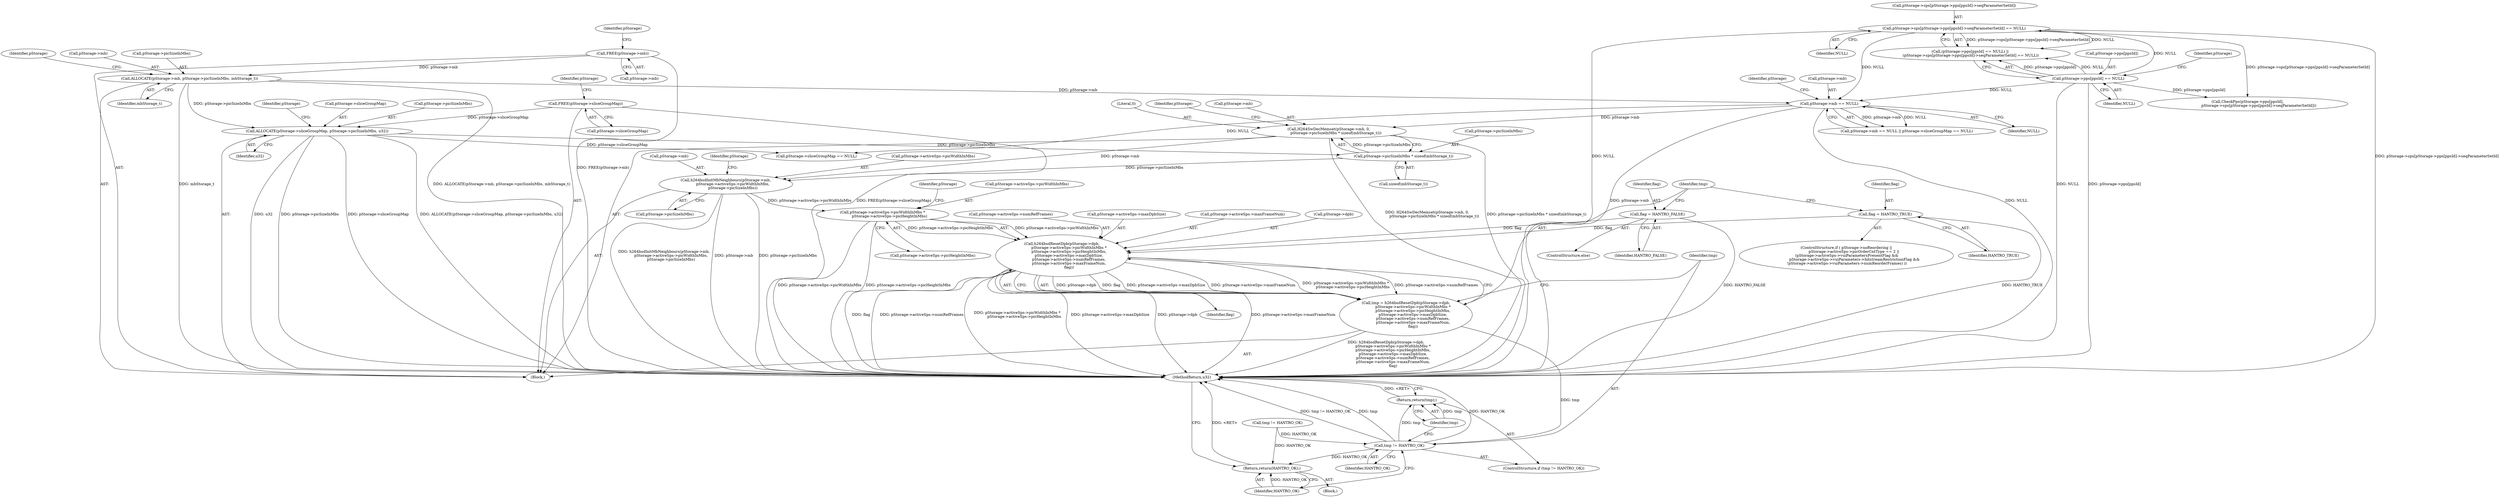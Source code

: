 digraph "0_Android_60547808ca4e9cfac50028c00c58a6ceb2319301@pointer" {
"1000370" [label="(Call,h264bsdResetDpb(pStorage->dpb,\n            pStorage->activeSps->picWidthInMbs *\n            pStorage->activeSps->picHeightInMbs,\n            pStorage->activeSps->maxDpbSize,\n            pStorage->activeSps->numRefFrames,\n            pStorage->activeSps->maxFrameNum,\n            flag))"];
"1000374" [label="(Call,pStorage->activeSps->picWidthInMbs *\n            pStorage->activeSps->picHeightInMbs)"];
"1000314" [label="(Call,h264bsdInitMbNeighbours(pStorage->mb,\n            pStorage->activeSps->picWidthInMbs,\n            pStorage->picSizeInMbs))"];
"1000303" [label="(Call,H264SwDecMemset(pStorage->mb, 0,\n            pStorage->picSizeInMbs * sizeof(mbStorage_t)))"];
"1000291" [label="(Call,pStorage->mb == NULL)"];
"1000273" [label="(Call,ALLOCATE(pStorage->mb, pStorage->picSizeInMbs, mbStorage_t))"];
"1000265" [label="(Call,FREE(pStorage->mb))"];
"1000130" [label="(Call,pStorage->sps[pStorage->pps[ppsId]->seqParameterSetId] == NULL)"];
"1000123" [label="(Call,pStorage->pps[ppsId] == NULL)"];
"1000308" [label="(Call,pStorage->picSizeInMbs * sizeof(mbStorage_t))"];
"1000281" [label="(Call,ALLOCATE(pStorage->sliceGroupMap, pStorage->picSizeInMbs, u32))"];
"1000269" [label="(Call,FREE(pStorage->sliceGroupMap))"];
"1000365" [label="(Call,flag = HANTRO_FALSE)"];
"1000361" [label="(Call,flag = HANTRO_TRUE)"];
"1000368" [label="(Call,tmp = h264bsdResetDpb(pStorage->dpb,\n            pStorage->activeSps->picWidthInMbs *\n            pStorage->activeSps->picHeightInMbs,\n            pStorage->activeSps->maxDpbSize,\n            pStorage->activeSps->numRefFrames,\n            pStorage->activeSps->maxFrameNum,\n            flag))"];
"1000402" [label="(Call,tmp != HANTRO_OK)"];
"1000405" [label="(Return,return(tmp);)"];
"1000531" [label="(Return,return(HANTRO_OK);)"];
"1000365" [label="(Call,flag = HANTRO_FALSE)"];
"1000369" [label="(Identifier,tmp)"];
"1000281" [label="(Call,ALLOCATE(pStorage->sliceGroupMap, pStorage->picSizeInMbs, u32))"];
"1000404" [label="(Identifier,HANTRO_OK)"];
"1000531" [label="(Return,return(HANTRO_OK);)"];
"1000259" [label="(Block,)"];
"1000296" [label="(Call,pStorage->sliceGroupMap == NULL)"];
"1000362" [label="(Identifier,flag)"];
"1000142" [label="(Identifier,NULL)"];
"1000283" [label="(Identifier,pStorage)"];
"1000282" [label="(Call,pStorage->sliceGroupMap)"];
"1000363" [label="(Identifier,HANTRO_TRUE)"];
"1000323" [label="(Call,pStorage->picSizeInMbs)"];
"1000314" [label="(Call,h264bsdInitMbNeighbours(pStorage->mb,\n            pStorage->activeSps->picWidthInMbs,\n            pStorage->picSizeInMbs))"];
"1000315" [label="(Call,pStorage->mb)"];
"1000316" [label="(Identifier,pStorage)"];
"1000387" [label="(Identifier,pStorage)"];
"1000273" [label="(Call,ALLOCATE(pStorage->mb, pStorage->picSizeInMbs, mbStorage_t))"];
"1000123" [label="(Call,pStorage->pps[ppsId] == NULL)"];
"1000265" [label="(Call,FREE(pStorage->mb))"];
"1000405" [label="(Return,return(tmp);)"];
"1000375" [label="(Call,pStorage->activeSps->picWidthInMbs)"];
"1000312" [label="(Call,sizeof(mbStorage_t))"];
"1000129" [label="(Identifier,NULL)"];
"1000395" [label="(Call,pStorage->activeSps->maxFrameNum)"];
"1000266" [label="(Call,pStorage->mb)"];
"1000374" [label="(Call,pStorage->activeSps->picWidthInMbs *\n            pStorage->activeSps->picHeightInMbs)"];
"1000270" [label="(Call,pStorage->sliceGroupMap)"];
"1000308" [label="(Call,pStorage->picSizeInMbs * sizeof(mbStorage_t))"];
"1000124" [label="(Call,pStorage->pps[ppsId])"];
"1000370" [label="(Call,h264bsdResetDpb(pStorage->dpb,\n            pStorage->activeSps->picWidthInMbs *\n            pStorage->activeSps->picHeightInMbs,\n            pStorage->activeSps->maxDpbSize,\n            pStorage->activeSps->numRefFrames,\n            pStorage->activeSps->maxFrameNum,\n            flag))"];
"1000275" [label="(Identifier,pStorage)"];
"1000406" [label="(Identifier,tmp)"];
"1000280" [label="(Identifier,mbStorage_t)"];
"1000131" [label="(Call,pStorage->sps[pStorage->pps[ppsId]->seqParameterSetId])"];
"1000290" [label="(Call,pStorage->mb == NULL || pStorage->sliceGroupMap == NULL)"];
"1000112" [label="(Block,)"];
"1000133" [label="(Identifier,pStorage)"];
"1000274" [label="(Call,pStorage->mb)"];
"1000309" [label="(Call,pStorage->picSizeInMbs)"];
"1000366" [label="(Identifier,flag)"];
"1000401" [label="(ControlStructure,if (tmp != HANTRO_OK))"];
"1000298" [label="(Identifier,pStorage)"];
"1000371" [label="(Call,pStorage->dpb)"];
"1000367" [label="(Identifier,HANTRO_FALSE)"];
"1000122" [label="(Call,(pStorage->pps[ppsId] == NULL) ||\n (pStorage->sps[pStorage->pps[ppsId]->seqParameterSetId] == NULL))"];
"1000364" [label="(ControlStructure,else)"];
"1000271" [label="(Identifier,pStorage)"];
"1000326" [label="(ControlStructure,if ( pStorage->noReordering ||\n             pStorage->activeSps->picOrderCntType == 2 ||\n (pStorage->activeSps->vuiParametersPresentFlag &&\n              pStorage->activeSps->vuiParameters->bitstreamRestrictionFlag &&\n !pStorage->activeSps->vuiParameters->numReorderFrames) ))"];
"1000532" [label="(Identifier,HANTRO_OK)"];
"1000292" [label="(Call,pStorage->mb)"];
"1000303" [label="(Call,H264SwDecMemset(pStorage->mb, 0,\n            pStorage->picSizeInMbs * sizeof(mbStorage_t)))"];
"1000304" [label="(Call,pStorage->mb)"];
"1000329" [label="(Identifier,pStorage)"];
"1000318" [label="(Call,pStorage->activeSps->picWidthInMbs)"];
"1000307" [label="(Literal,0)"];
"1000295" [label="(Identifier,NULL)"];
"1000285" [label="(Call,pStorage->picSizeInMbs)"];
"1000148" [label="(Call,CheckPps(pStorage->pps[ppsId],\n                   pStorage->sps[pStorage->pps[ppsId]->seqParameterSetId]))"];
"1000390" [label="(Call,pStorage->activeSps->numRefFrames)"];
"1000288" [label="(Identifier,u32)"];
"1000269" [label="(Call,FREE(pStorage->sliceGroupMap))"];
"1000403" [label="(Identifier,tmp)"];
"1000380" [label="(Call,pStorage->activeSps->picHeightInMbs)"];
"1000130" [label="(Call,pStorage->sps[pStorage->pps[ppsId]->seqParameterSetId] == NULL)"];
"1000277" [label="(Call,pStorage->picSizeInMbs)"];
"1000166" [label="(Call,tmp != HANTRO_OK)"];
"1000402" [label="(Call,tmp != HANTRO_OK)"];
"1000361" [label="(Call,flag = HANTRO_TRUE)"];
"1000291" [label="(Call,pStorage->mb == NULL)"];
"1000385" [label="(Call,pStorage->activeSps->maxDpbSize)"];
"1000533" [label="(MethodReturn,u32)"];
"1000368" [label="(Call,tmp = h264bsdResetDpb(pStorage->dpb,\n            pStorage->activeSps->picWidthInMbs *\n            pStorage->activeSps->picHeightInMbs,\n            pStorage->activeSps->maxDpbSize,\n            pStorage->activeSps->numRefFrames,\n            pStorage->activeSps->maxFrameNum,\n            flag))"];
"1000293" [label="(Identifier,pStorage)"];
"1000400" [label="(Identifier,flag)"];
"1000370" -> "1000368"  [label="AST: "];
"1000370" -> "1000400"  [label="CFG: "];
"1000371" -> "1000370"  [label="AST: "];
"1000374" -> "1000370"  [label="AST: "];
"1000385" -> "1000370"  [label="AST: "];
"1000390" -> "1000370"  [label="AST: "];
"1000395" -> "1000370"  [label="AST: "];
"1000400" -> "1000370"  [label="AST: "];
"1000368" -> "1000370"  [label="CFG: "];
"1000370" -> "1000533"  [label="DDG: flag"];
"1000370" -> "1000533"  [label="DDG: pStorage->activeSps->numRefFrames"];
"1000370" -> "1000533"  [label="DDG: pStorage->activeSps->picWidthInMbs *\n            pStorage->activeSps->picHeightInMbs"];
"1000370" -> "1000533"  [label="DDG: pStorage->activeSps->maxDpbSize"];
"1000370" -> "1000533"  [label="DDG: pStorage->dpb"];
"1000370" -> "1000533"  [label="DDG: pStorage->activeSps->maxFrameNum"];
"1000370" -> "1000368"  [label="DDG: pStorage->dpb"];
"1000370" -> "1000368"  [label="DDG: flag"];
"1000370" -> "1000368"  [label="DDG: pStorage->activeSps->maxDpbSize"];
"1000370" -> "1000368"  [label="DDG: pStorage->activeSps->maxFrameNum"];
"1000370" -> "1000368"  [label="DDG: pStorage->activeSps->picWidthInMbs *\n            pStorage->activeSps->picHeightInMbs"];
"1000370" -> "1000368"  [label="DDG: pStorage->activeSps->numRefFrames"];
"1000374" -> "1000370"  [label="DDG: pStorage->activeSps->picWidthInMbs"];
"1000374" -> "1000370"  [label="DDG: pStorage->activeSps->picHeightInMbs"];
"1000365" -> "1000370"  [label="DDG: flag"];
"1000361" -> "1000370"  [label="DDG: flag"];
"1000374" -> "1000380"  [label="CFG: "];
"1000375" -> "1000374"  [label="AST: "];
"1000380" -> "1000374"  [label="AST: "];
"1000387" -> "1000374"  [label="CFG: "];
"1000374" -> "1000533"  [label="DDG: pStorage->activeSps->picWidthInMbs"];
"1000374" -> "1000533"  [label="DDG: pStorage->activeSps->picHeightInMbs"];
"1000314" -> "1000374"  [label="DDG: pStorage->activeSps->picWidthInMbs"];
"1000314" -> "1000259"  [label="AST: "];
"1000314" -> "1000323"  [label="CFG: "];
"1000315" -> "1000314"  [label="AST: "];
"1000318" -> "1000314"  [label="AST: "];
"1000323" -> "1000314"  [label="AST: "];
"1000329" -> "1000314"  [label="CFG: "];
"1000314" -> "1000533"  [label="DDG: pStorage->mb"];
"1000314" -> "1000533"  [label="DDG: pStorage->picSizeInMbs"];
"1000314" -> "1000533"  [label="DDG: h264bsdInitMbNeighbours(pStorage->mb,\n            pStorage->activeSps->picWidthInMbs,\n            pStorage->picSizeInMbs)"];
"1000303" -> "1000314"  [label="DDG: pStorage->mb"];
"1000308" -> "1000314"  [label="DDG: pStorage->picSizeInMbs"];
"1000303" -> "1000259"  [label="AST: "];
"1000303" -> "1000308"  [label="CFG: "];
"1000304" -> "1000303"  [label="AST: "];
"1000307" -> "1000303"  [label="AST: "];
"1000308" -> "1000303"  [label="AST: "];
"1000316" -> "1000303"  [label="CFG: "];
"1000303" -> "1000533"  [label="DDG: H264SwDecMemset(pStorage->mb, 0,\n            pStorage->picSizeInMbs * sizeof(mbStorage_t))"];
"1000303" -> "1000533"  [label="DDG: pStorage->picSizeInMbs * sizeof(mbStorage_t)"];
"1000291" -> "1000303"  [label="DDG: pStorage->mb"];
"1000308" -> "1000303"  [label="DDG: pStorage->picSizeInMbs"];
"1000291" -> "1000290"  [label="AST: "];
"1000291" -> "1000295"  [label="CFG: "];
"1000292" -> "1000291"  [label="AST: "];
"1000295" -> "1000291"  [label="AST: "];
"1000298" -> "1000291"  [label="CFG: "];
"1000290" -> "1000291"  [label="CFG: "];
"1000291" -> "1000533"  [label="DDG: pStorage->mb"];
"1000291" -> "1000533"  [label="DDG: NULL"];
"1000291" -> "1000290"  [label="DDG: pStorage->mb"];
"1000291" -> "1000290"  [label="DDG: NULL"];
"1000273" -> "1000291"  [label="DDG: pStorage->mb"];
"1000130" -> "1000291"  [label="DDG: NULL"];
"1000123" -> "1000291"  [label="DDG: NULL"];
"1000291" -> "1000296"  [label="DDG: NULL"];
"1000273" -> "1000259"  [label="AST: "];
"1000273" -> "1000280"  [label="CFG: "];
"1000274" -> "1000273"  [label="AST: "];
"1000277" -> "1000273"  [label="AST: "];
"1000280" -> "1000273"  [label="AST: "];
"1000283" -> "1000273"  [label="CFG: "];
"1000273" -> "1000533"  [label="DDG: mbStorage_t"];
"1000273" -> "1000533"  [label="DDG: ALLOCATE(pStorage->mb, pStorage->picSizeInMbs, mbStorage_t)"];
"1000265" -> "1000273"  [label="DDG: pStorage->mb"];
"1000273" -> "1000281"  [label="DDG: pStorage->picSizeInMbs"];
"1000265" -> "1000259"  [label="AST: "];
"1000265" -> "1000266"  [label="CFG: "];
"1000266" -> "1000265"  [label="AST: "];
"1000271" -> "1000265"  [label="CFG: "];
"1000265" -> "1000533"  [label="DDG: FREE(pStorage->mb)"];
"1000130" -> "1000122"  [label="AST: "];
"1000130" -> "1000142"  [label="CFG: "];
"1000131" -> "1000130"  [label="AST: "];
"1000142" -> "1000130"  [label="AST: "];
"1000122" -> "1000130"  [label="CFG: "];
"1000130" -> "1000533"  [label="DDG: NULL"];
"1000130" -> "1000533"  [label="DDG: pStorage->sps[pStorage->pps[ppsId]->seqParameterSetId]"];
"1000130" -> "1000122"  [label="DDG: pStorage->sps[pStorage->pps[ppsId]->seqParameterSetId]"];
"1000130" -> "1000122"  [label="DDG: NULL"];
"1000123" -> "1000130"  [label="DDG: NULL"];
"1000130" -> "1000148"  [label="DDG: pStorage->sps[pStorage->pps[ppsId]->seqParameterSetId]"];
"1000123" -> "1000122"  [label="AST: "];
"1000123" -> "1000129"  [label="CFG: "];
"1000124" -> "1000123"  [label="AST: "];
"1000129" -> "1000123"  [label="AST: "];
"1000133" -> "1000123"  [label="CFG: "];
"1000122" -> "1000123"  [label="CFG: "];
"1000123" -> "1000533"  [label="DDG: NULL"];
"1000123" -> "1000533"  [label="DDG: pStorage->pps[ppsId]"];
"1000123" -> "1000122"  [label="DDG: pStorage->pps[ppsId]"];
"1000123" -> "1000122"  [label="DDG: NULL"];
"1000123" -> "1000148"  [label="DDG: pStorage->pps[ppsId]"];
"1000308" -> "1000312"  [label="CFG: "];
"1000309" -> "1000308"  [label="AST: "];
"1000312" -> "1000308"  [label="AST: "];
"1000281" -> "1000308"  [label="DDG: pStorage->picSizeInMbs"];
"1000281" -> "1000259"  [label="AST: "];
"1000281" -> "1000288"  [label="CFG: "];
"1000282" -> "1000281"  [label="AST: "];
"1000285" -> "1000281"  [label="AST: "];
"1000288" -> "1000281"  [label="AST: "];
"1000293" -> "1000281"  [label="CFG: "];
"1000281" -> "1000533"  [label="DDG: pStorage->picSizeInMbs"];
"1000281" -> "1000533"  [label="DDG: pStorage->sliceGroupMap"];
"1000281" -> "1000533"  [label="DDG: ALLOCATE(pStorage->sliceGroupMap, pStorage->picSizeInMbs, u32)"];
"1000281" -> "1000533"  [label="DDG: u32"];
"1000269" -> "1000281"  [label="DDG: pStorage->sliceGroupMap"];
"1000281" -> "1000296"  [label="DDG: pStorage->sliceGroupMap"];
"1000269" -> "1000259"  [label="AST: "];
"1000269" -> "1000270"  [label="CFG: "];
"1000270" -> "1000269"  [label="AST: "];
"1000275" -> "1000269"  [label="CFG: "];
"1000269" -> "1000533"  [label="DDG: FREE(pStorage->sliceGroupMap)"];
"1000365" -> "1000364"  [label="AST: "];
"1000365" -> "1000367"  [label="CFG: "];
"1000366" -> "1000365"  [label="AST: "];
"1000367" -> "1000365"  [label="AST: "];
"1000369" -> "1000365"  [label="CFG: "];
"1000365" -> "1000533"  [label="DDG: HANTRO_FALSE"];
"1000361" -> "1000326"  [label="AST: "];
"1000361" -> "1000363"  [label="CFG: "];
"1000362" -> "1000361"  [label="AST: "];
"1000363" -> "1000361"  [label="AST: "];
"1000369" -> "1000361"  [label="CFG: "];
"1000361" -> "1000533"  [label="DDG: HANTRO_TRUE"];
"1000368" -> "1000259"  [label="AST: "];
"1000369" -> "1000368"  [label="AST: "];
"1000403" -> "1000368"  [label="CFG: "];
"1000368" -> "1000533"  [label="DDG: h264bsdResetDpb(pStorage->dpb,\n            pStorage->activeSps->picWidthInMbs *\n            pStorage->activeSps->picHeightInMbs,\n            pStorage->activeSps->maxDpbSize,\n            pStorage->activeSps->numRefFrames,\n            pStorage->activeSps->maxFrameNum,\n            flag)"];
"1000368" -> "1000402"  [label="DDG: tmp"];
"1000402" -> "1000401"  [label="AST: "];
"1000402" -> "1000404"  [label="CFG: "];
"1000403" -> "1000402"  [label="AST: "];
"1000404" -> "1000402"  [label="AST: "];
"1000406" -> "1000402"  [label="CFG: "];
"1000532" -> "1000402"  [label="CFG: "];
"1000402" -> "1000533"  [label="DDG: HANTRO_OK"];
"1000402" -> "1000533"  [label="DDG: tmp != HANTRO_OK"];
"1000402" -> "1000533"  [label="DDG: tmp"];
"1000166" -> "1000402"  [label="DDG: HANTRO_OK"];
"1000402" -> "1000405"  [label="DDG: tmp"];
"1000402" -> "1000531"  [label="DDG: HANTRO_OK"];
"1000405" -> "1000401"  [label="AST: "];
"1000405" -> "1000406"  [label="CFG: "];
"1000406" -> "1000405"  [label="AST: "];
"1000533" -> "1000405"  [label="CFG: "];
"1000405" -> "1000533"  [label="DDG: <RET>"];
"1000406" -> "1000405"  [label="DDG: tmp"];
"1000531" -> "1000112"  [label="AST: "];
"1000531" -> "1000532"  [label="CFG: "];
"1000532" -> "1000531"  [label="AST: "];
"1000533" -> "1000531"  [label="CFG: "];
"1000531" -> "1000533"  [label="DDG: <RET>"];
"1000532" -> "1000531"  [label="DDG: HANTRO_OK"];
"1000166" -> "1000531"  [label="DDG: HANTRO_OK"];
}
